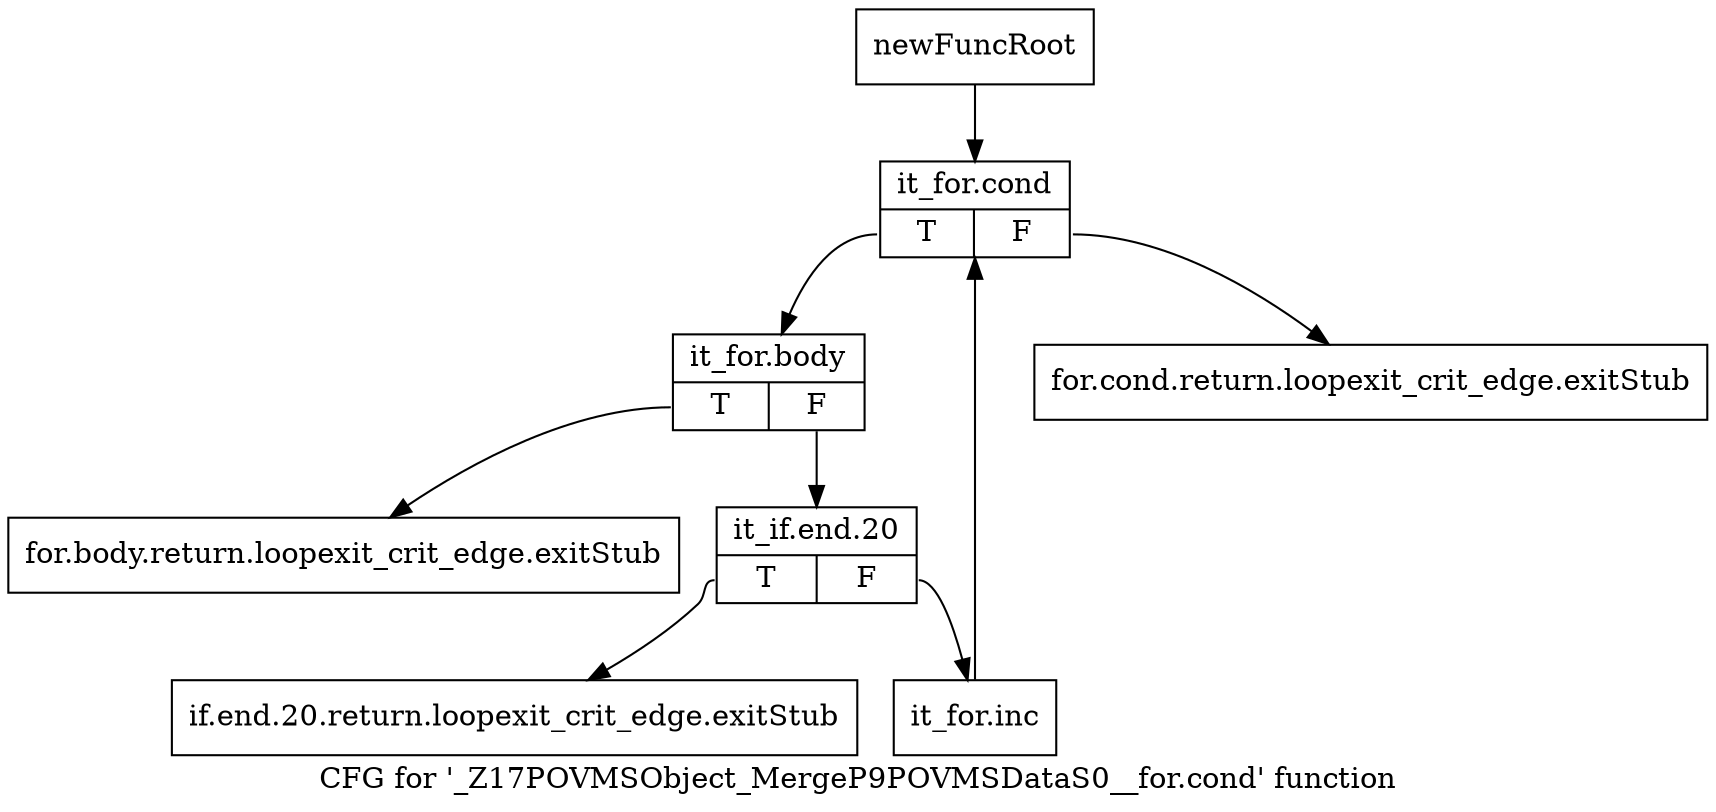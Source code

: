 digraph "CFG for '_Z17POVMSObject_MergeP9POVMSDataS0__for.cond' function" {
	label="CFG for '_Z17POVMSObject_MergeP9POVMSDataS0__for.cond' function";

	Node0x2a79260 [shape=record,label="{newFuncRoot}"];
	Node0x2a79260 -> Node0x2a79800;
	Node0x2a792b0 [shape=record,label="{for.cond.return.loopexit_crit_edge.exitStub}"];
	Node0x2a79760 [shape=record,label="{for.body.return.loopexit_crit_edge.exitStub}"];
	Node0x2a797b0 [shape=record,label="{if.end.20.return.loopexit_crit_edge.exitStub}"];
	Node0x2a79800 [shape=record,label="{it_for.cond|{<s0>T|<s1>F}}"];
	Node0x2a79800:s0 -> Node0x2a79850;
	Node0x2a79800:s1 -> Node0x2a792b0;
	Node0x2a79850 [shape=record,label="{it_for.body|{<s0>T|<s1>F}}"];
	Node0x2a79850:s0 -> Node0x2a79760;
	Node0x2a79850:s1 -> Node0x2a798a0;
	Node0x2a798a0 [shape=record,label="{it_if.end.20|{<s0>T|<s1>F}}"];
	Node0x2a798a0:s0 -> Node0x2a797b0;
	Node0x2a798a0:s1 -> Node0x2a798f0;
	Node0x2a798f0 [shape=record,label="{it_for.inc}"];
	Node0x2a798f0 -> Node0x2a79800;
}
